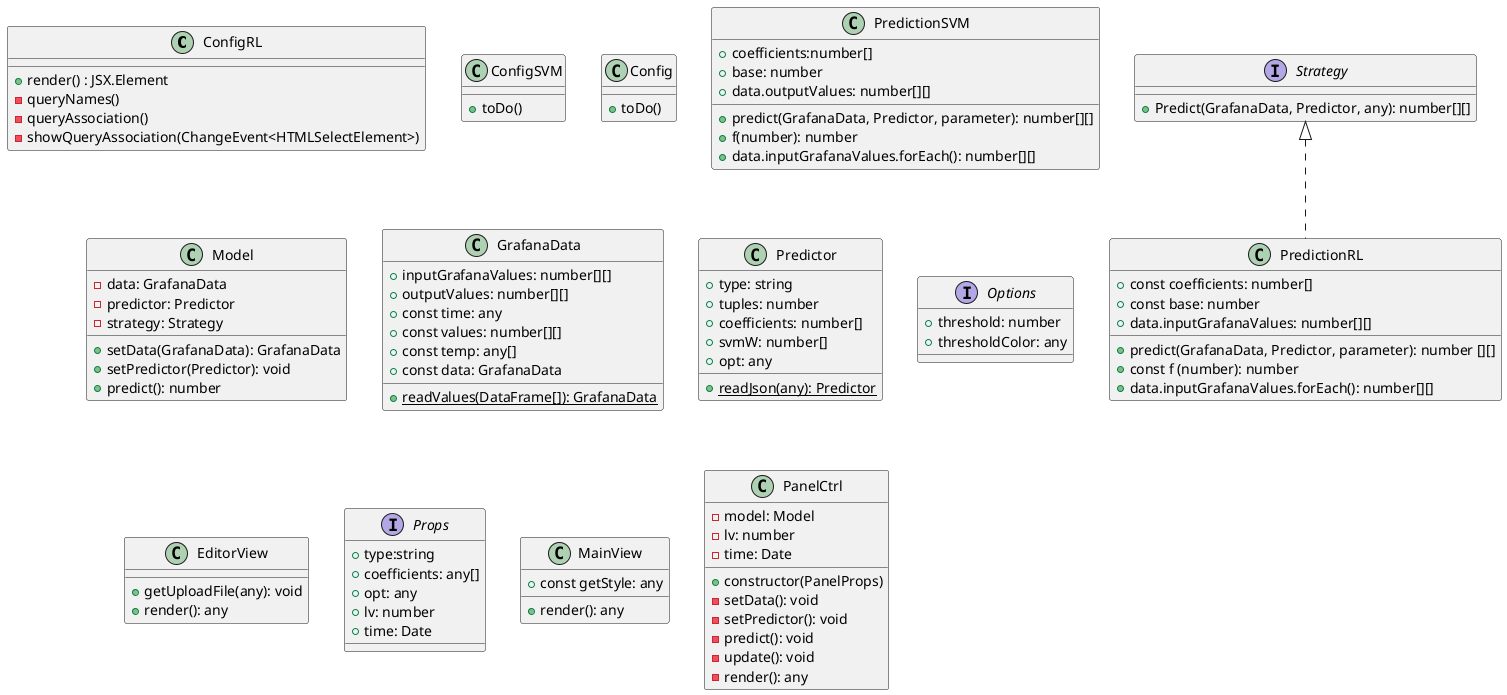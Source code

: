 @startuml GrafanaClasses

class ConfigRL{
    + render() : JSX.Element
    - queryNames()
    - queryAssociation()
    - showQueryAssociation(ChangeEvent<HTMLSelectElement>)
}

class ConfigSVM{
    + toDo()
}



class Config{
    + toDo()
}

interface Strategy{
    + Predict(GrafanaData, Predictor, any): number[][]
}




class PredictionRL implements Strategy{
    + const coefficients: number[]
    + const base: number
    + data.inputGrafanaValues: number[][]
    + predict(GrafanaData, Predictor, parameter): number [][]
    + const f (number): number
    + data.inputGrafanaValues.forEach(): number[][]
}

class PredictionSVM{
    + predict(GrafanaData, Predictor, parameter): number[][]
    + coefficients:number[]
    + base: number
    + f(number): number
    + data.outputValues: number[][]
    + data.inputGrafanaValues.forEach(): number[][]
}


class Model{
    - data: GrafanaData
    - predictor: Predictor 
    - strategy: Strategy
    + setData(GrafanaData): GrafanaData
    + setPredictor(Predictor): void
    + predict(): number

}

class GrafanaData{
    + inputGrafanaValues: number[][]
    + outputValues: number[][]
    + {static} readValues(DataFrame[]): GrafanaData
    + const time: any
    + const values: number[][]
    + const temp: any[]
    + const data: GrafanaData

}

class Predictor{
    + type: string
    + tuples: number
    + coefficients: number[]
    + svmW: number[]
    + opt: any
    + {static} readJson(any): Predictor
}

interface Options{
    + threshold: number
    + thresholdColor: any
}

class EditorView{
    + getUploadFile(any): void
    + render(): any
}


interface Props{
    + type:string
    + coefficients: any[]
    + opt: any
    + lv: number
    + time: Date

}
class MainView{
    + render(): any
    + const getStyle: any
}

class PanelCtrl{
    - model: Model
    - lv: number
    - time: Date
    + constructor(PanelProps)
    - setData(): void
    - setPredictor(): void
    - predict(): void
    - update(): void
    - render(): any

}


@enduml